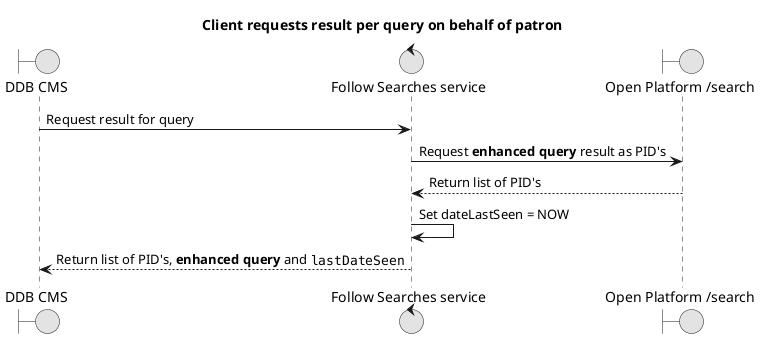 @startuml
Title Client requests result per query on behalf of patron

'Skinparams
skinparam monochrome true

' Participants
'actor       Patron
boundary    DDBCMS      as "DDB CMS"
control     Follow      as "Follow Searches service"
boundary    OPsearch    as "Open Platform /search"

'Sequences
DDBCMS -> Follow: Request result for query
Follow -> OPsearch: Request **enhanced query** result as PID's

Follow <-- OPsearch: Return list of PID's
Follow -> Follow: Set dateLastSeen = NOW
DDBCMS <-- Follow: Return list of PID's, **enhanced query** and ""lastDateSeen""

@enduml
